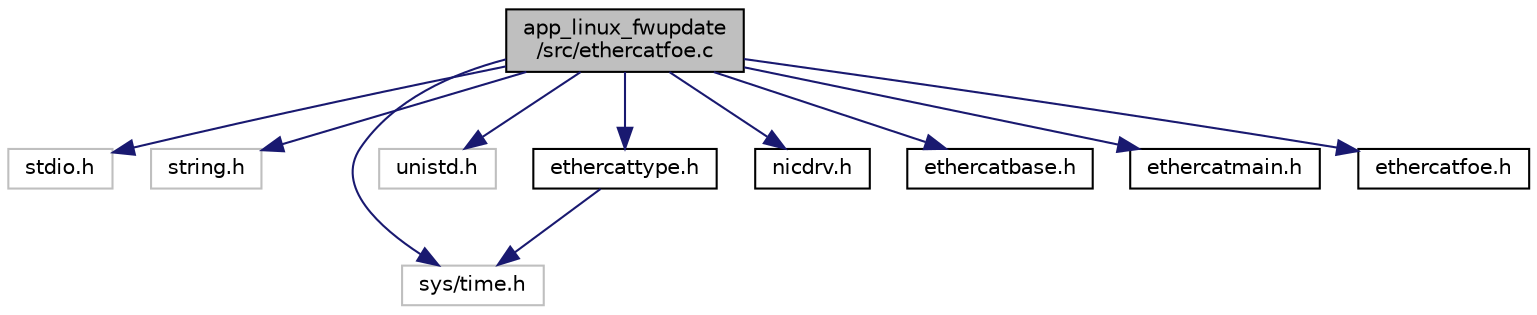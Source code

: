 digraph "app_linux_fwupdate/src/ethercatfoe.c"
{
 // INTERACTIVE_SVG=YES
  edge [fontname="Helvetica",fontsize="10",labelfontname="Helvetica",labelfontsize="10"];
  node [fontname="Helvetica",fontsize="10",shape=record];
  Node1 [label="app_linux_fwupdate\l/src/ethercatfoe.c",height=0.2,width=0.4,color="black", fillcolor="grey75", style="filled" fontcolor="black"];
  Node1 -> Node2 [color="midnightblue",fontsize="10",style="solid",fontname="Helvetica"];
  Node2 [label="stdio.h",height=0.2,width=0.4,color="grey75", fillcolor="white", style="filled"];
  Node1 -> Node3 [color="midnightblue",fontsize="10",style="solid",fontname="Helvetica"];
  Node3 [label="string.h",height=0.2,width=0.4,color="grey75", fillcolor="white", style="filled"];
  Node1 -> Node4 [color="midnightblue",fontsize="10",style="solid",fontname="Helvetica"];
  Node4 [label="sys/time.h",height=0.2,width=0.4,color="grey75", fillcolor="white", style="filled"];
  Node1 -> Node5 [color="midnightblue",fontsize="10",style="solid",fontname="Helvetica"];
  Node5 [label="unistd.h",height=0.2,width=0.4,color="grey75", fillcolor="white", style="filled"];
  Node1 -> Node6 [color="midnightblue",fontsize="10",style="solid",fontname="Helvetica"];
  Node6 [label="ethercattype.h",height=0.2,width=0.4,color="black", fillcolor="white", style="filled",URL="$ethercattype_8h.html",tooltip="General typedefs and defines for EtherCAT. "];
  Node6 -> Node4 [color="midnightblue",fontsize="10",style="solid",fontname="Helvetica"];
  Node1 -> Node7 [color="midnightblue",fontsize="10",style="solid",fontname="Helvetica"];
  Node7 [label="nicdrv.h",height=0.2,width=0.4,color="black", fillcolor="white", style="filled",URL="$nicdrv_8h.html",tooltip="Headerfile for nicdrv.c. "];
  Node1 -> Node8 [color="midnightblue",fontsize="10",style="solid",fontname="Helvetica"];
  Node8 [label="ethercatbase.h",height=0.2,width=0.4,color="black", fillcolor="white", style="filled",URL="$ethercatbase_8h.html",tooltip="Headerfile for ethercatbase.c. "];
  Node1 -> Node9 [color="midnightblue",fontsize="10",style="solid",fontname="Helvetica"];
  Node9 [label="ethercatmain.h",height=0.2,width=0.4,color="black", fillcolor="white", style="filled",URL="$ethercatmain_8h.html",tooltip="Headerfile for ethercatmain.c. "];
  Node1 -> Node10 [color="midnightblue",fontsize="10",style="solid",fontname="Helvetica"];
  Node10 [label="ethercatfoe.h",height=0.2,width=0.4,color="black", fillcolor="white", style="filled",URL="$ethercatfoe_8h.html",tooltip="Headerfile for ethercatfoe.c. "];
}
